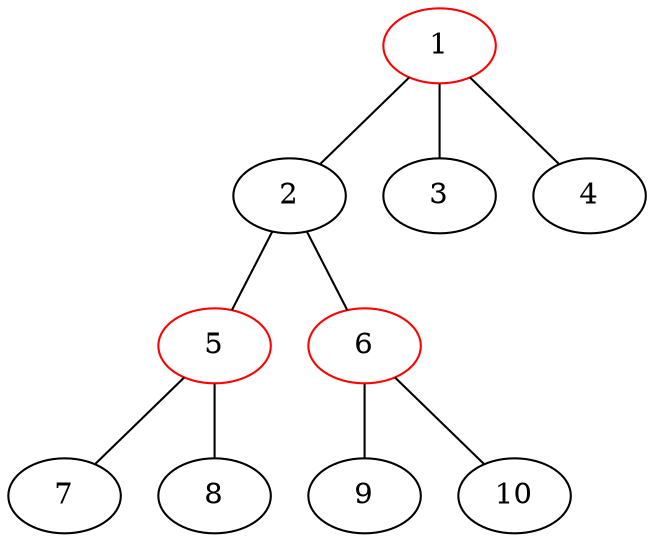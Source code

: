 strict graph G {
  1 [ color="red" ];
  2 [ color="blank" ];
  3 [ color="blank" ];
  4 [ color="blank" ];
  5 [ color="red" ];
  6 [ color="red" ];
  7 [ color="blank" ];
  8 [ color="blank" ];
  9 [ color="blank" ];
  10 [ color="blank" ];
  1 -- 2 [ color="blank" ];
  1 -- 3 [ color="blank" ];
  1 -- 4 [ color="blank" ];
  2 -- 5 [ color="blank" ];
  2 -- 6 [ color="blank" ];
  5 -- 7 [ color="blank" ];
  5 -- 8 [ color="blank" ];
  6 -- 9 [ color="blank" ];
  6 -- 10 [ color="blank" ];
}
